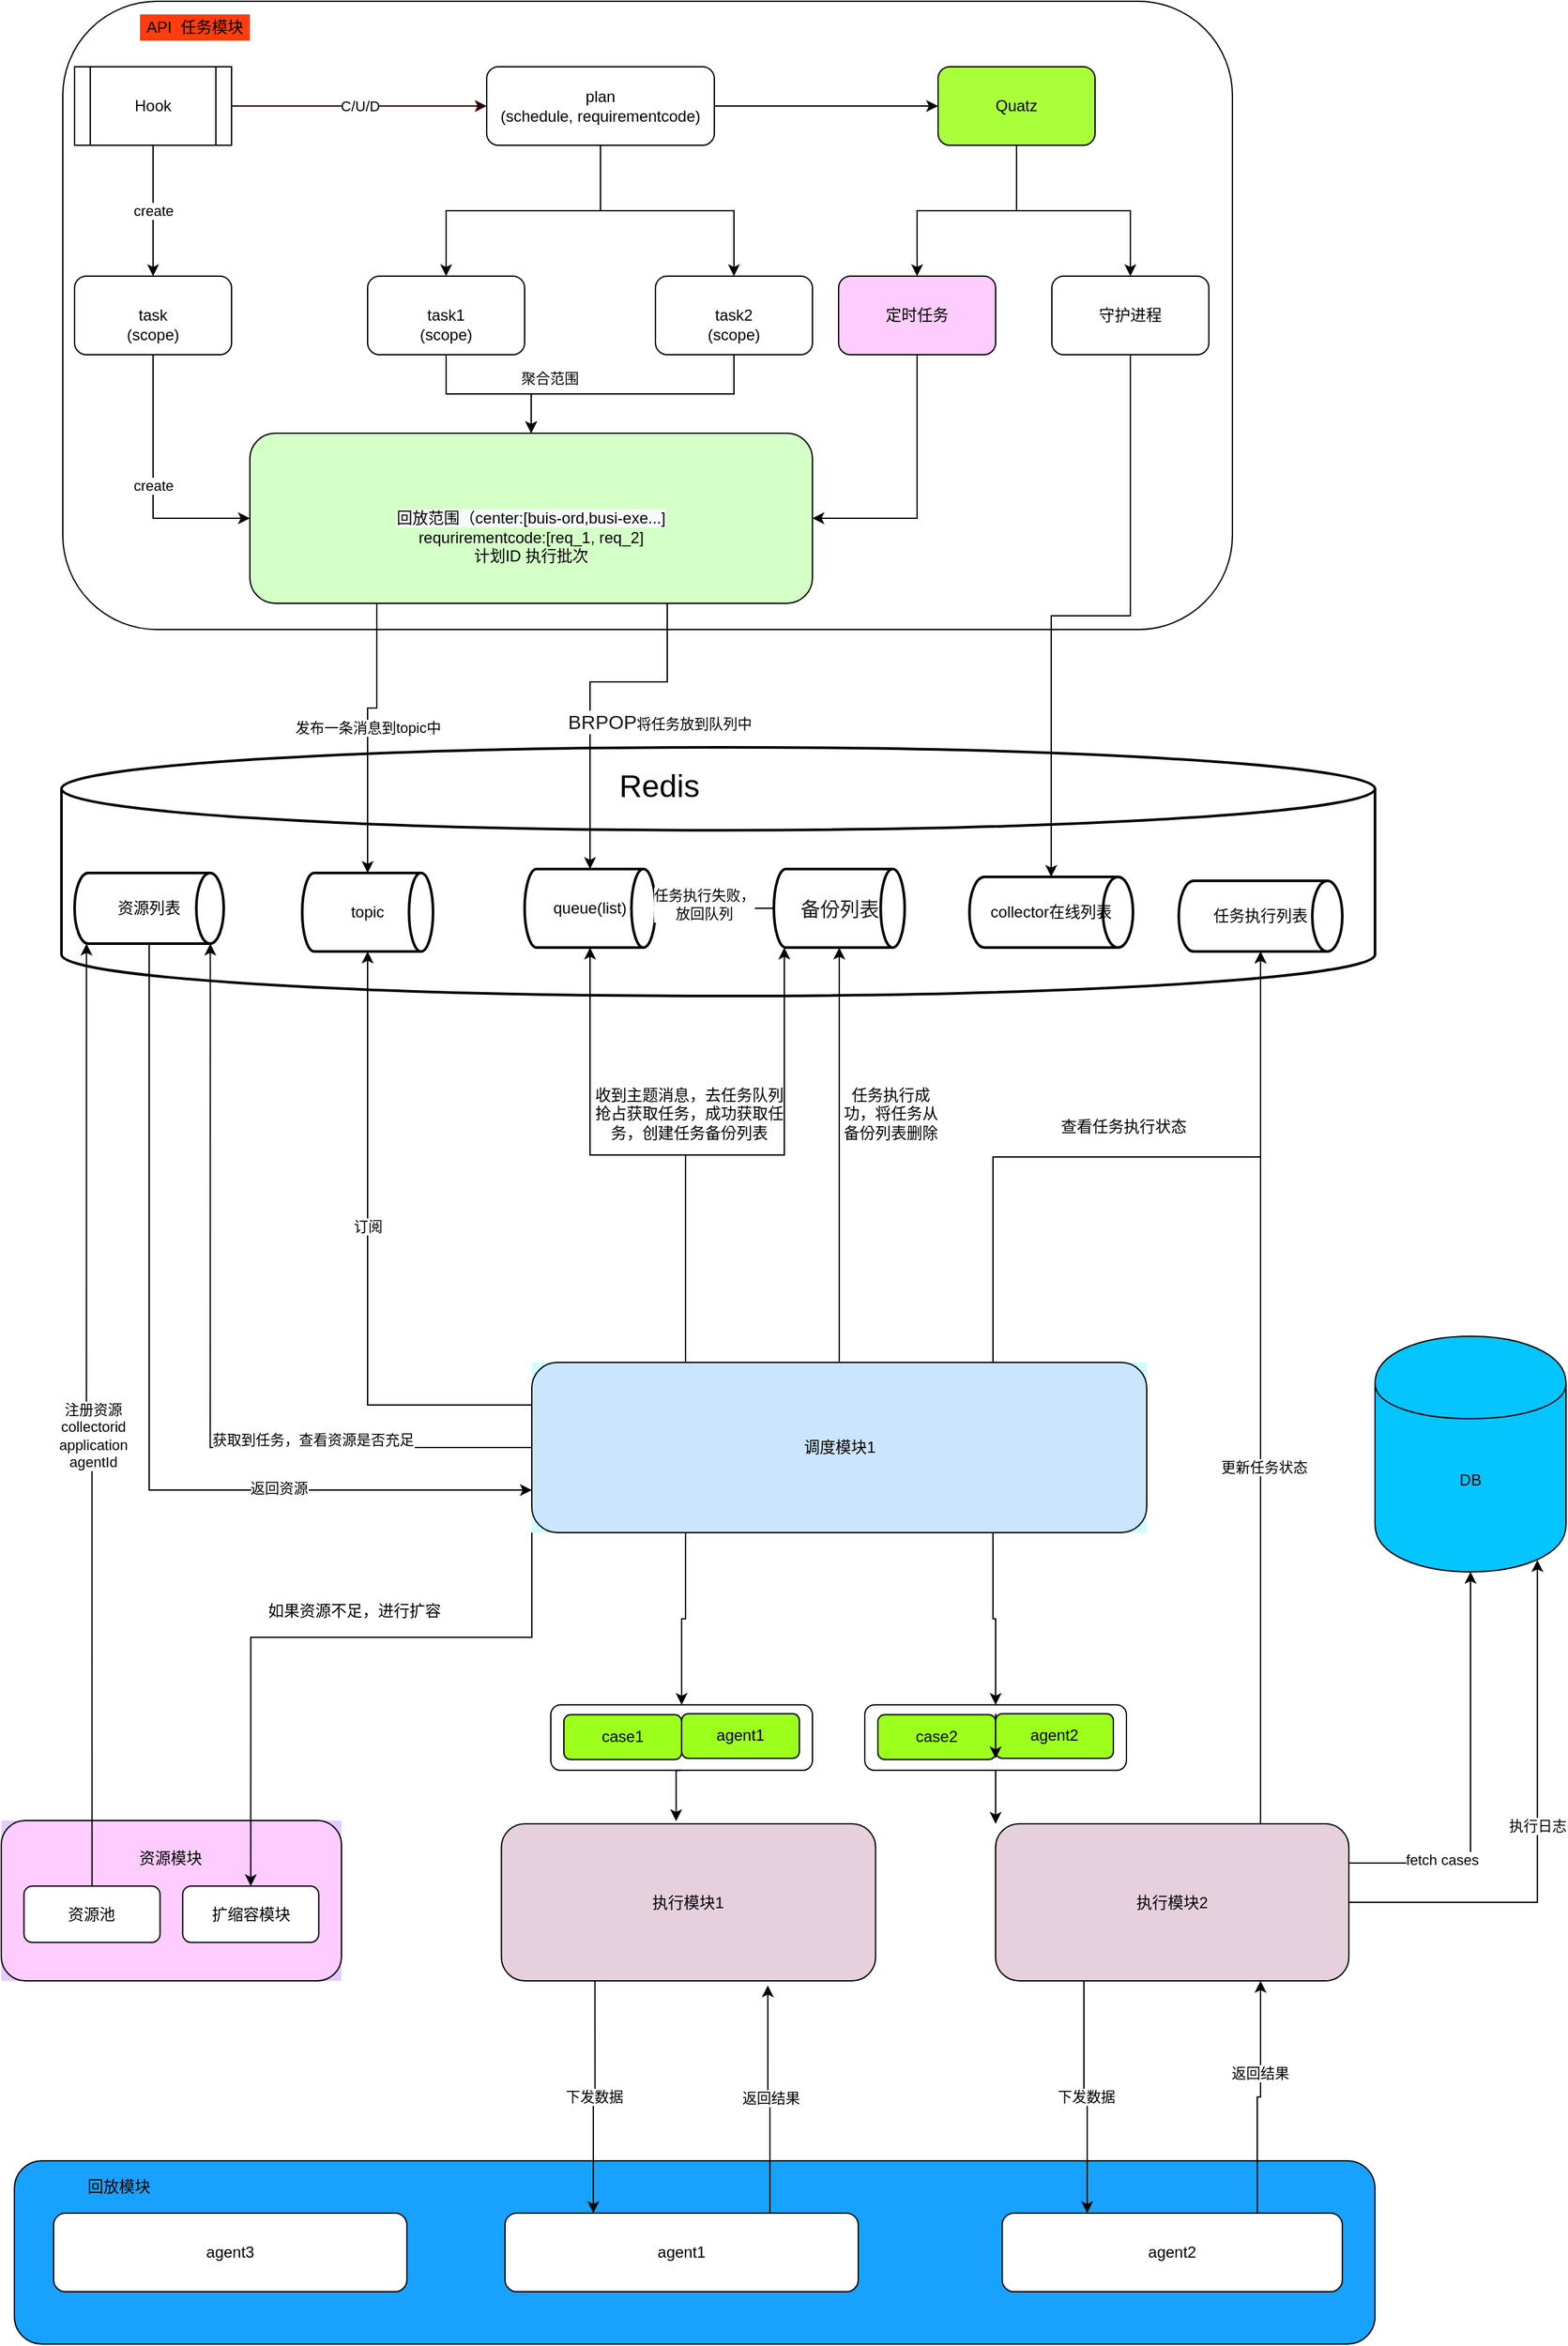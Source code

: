 <mxfile version="13.0.9" type="github">
  <diagram id="a6d8qoQg7wmettdPWS81" name="第 1 页">
    <mxGraphModel dx="1261" dy="683" grid="1" gridSize="10" guides="1" tooltips="1" connect="1" arrows="1" fold="1" page="1" pageScale="1" pageWidth="827" pageHeight="1169" math="0" shadow="0">
      <root>
        <mxCell id="0" />
        <mxCell id="1" parent="0" />
        <mxCell id="qAdTjsP8O6FM5Z1obVZ--37" value="" style="rounded=1;whiteSpace=wrap;html=1;fillColor=#17A2FF;" parent="1" vertex="1">
          <mxGeometry x="40" y="1750" width="1040" height="140" as="geometry" />
        </mxCell>
        <mxCell id="yvgwfU8hFtTpQq32b1yH-145" value="" style="strokeWidth=2;html=1;shape=mxgraph.flowchart.database;whiteSpace=wrap;fillColor=#FFFFFF;" vertex="1" parent="1">
          <mxGeometry x="76" y="670" width="1004" height="190" as="geometry" />
        </mxCell>
        <mxCell id="yvgwfU8hFtTpQq32b1yH-130" value="" style="rounded=1;whiteSpace=wrap;html=1;fillColor=#FFFFFF;" vertex="1" parent="1">
          <mxGeometry x="77" y="100" width="894" height="480" as="geometry" />
        </mxCell>
        <mxCell id="FVSSslxMcm7K-c5CqzQ3-8" style="edgeStyle=orthogonalEdgeStyle;rounded=0;orthogonalLoop=1;jettySize=auto;html=1;exitX=0.5;exitY=1;exitDx=0;exitDy=0;entryX=0.5;entryY=0;entryDx=0;entryDy=0;" parent="1" source="FVSSslxMcm7K-c5CqzQ3-2" target="FVSSslxMcm7K-c5CqzQ3-3" edge="1">
          <mxGeometry relative="1" as="geometry" />
        </mxCell>
        <mxCell id="jSEHMp3xiI0pvjKX2GBw-10" style="edgeStyle=orthogonalEdgeStyle;rounded=0;orthogonalLoop=1;jettySize=auto;html=1;exitX=1;exitY=0.5;exitDx=0;exitDy=0;entryX=0;entryY=0.5;entryDx=0;entryDy=0;" parent="1" source="FVSSslxMcm7K-c5CqzQ3-2" target="qAdTjsP8O6FM5Z1obVZ--5" edge="1">
          <mxGeometry relative="1" as="geometry" />
        </mxCell>
        <mxCell id="yvgwfU8hFtTpQq32b1yH-206" style="edgeStyle=orthogonalEdgeStyle;rounded=0;orthogonalLoop=1;jettySize=auto;html=1;exitX=0.5;exitY=1;exitDx=0;exitDy=0;entryX=0.5;entryY=0;entryDx=0;entryDy=0;" edge="1" parent="1" source="FVSSslxMcm7K-c5CqzQ3-2" target="FVSSslxMcm7K-c5CqzQ3-5">
          <mxGeometry relative="1" as="geometry" />
        </mxCell>
        <mxCell id="FVSSslxMcm7K-c5CqzQ3-2" value="plan&lt;br&gt;(schedule, requirementcode)" style="rounded=1;whiteSpace=wrap;html=1;" parent="1" vertex="1">
          <mxGeometry x="401" y="150" width="174" height="60" as="geometry" />
        </mxCell>
        <mxCell id="yvgwfU8hFtTpQq32b1yH-204" style="edgeStyle=orthogonalEdgeStyle;rounded=0;orthogonalLoop=1;jettySize=auto;html=1;exitX=0.5;exitY=1;exitDx=0;exitDy=0;entryX=0.5;entryY=0;entryDx=0;entryDy=0;" edge="1" parent="1" source="FVSSslxMcm7K-c5CqzQ3-3" target="FVSSslxMcm7K-c5CqzQ3-16">
          <mxGeometry relative="1" as="geometry" />
        </mxCell>
        <mxCell id="FVSSslxMcm7K-c5CqzQ3-3" value="&lt;br&gt;task1&lt;br&gt;(scope)" style="rounded=1;whiteSpace=wrap;html=1;" parent="1" vertex="1">
          <mxGeometry x="310" y="310" width="120" height="60" as="geometry" />
        </mxCell>
        <mxCell id="yvgwfU8hFtTpQq32b1yH-207" style="edgeStyle=orthogonalEdgeStyle;rounded=0;orthogonalLoop=1;jettySize=auto;html=1;exitX=0.5;exitY=1;exitDx=0;exitDy=0;entryX=0.5;entryY=0;entryDx=0;entryDy=0;" edge="1" parent="1" source="FVSSslxMcm7K-c5CqzQ3-5" target="FVSSslxMcm7K-c5CqzQ3-16">
          <mxGeometry relative="1" as="geometry" />
        </mxCell>
        <mxCell id="yvgwfU8hFtTpQq32b1yH-208" value="聚合范围" style="edgeLabel;html=1;align=center;verticalAlign=middle;resizable=0;points=[];" vertex="1" connectable="0" parent="yvgwfU8hFtTpQq32b1yH-207">
          <mxGeometry x="0.63" y="-6" relative="1" as="geometry">
            <mxPoint x="4" y="-6" as="offset" />
          </mxGeometry>
        </mxCell>
        <mxCell id="FVSSslxMcm7K-c5CqzQ3-5" value="&lt;br&gt;task2&lt;br&gt;(scope)" style="rounded=1;whiteSpace=wrap;html=1;" parent="1" vertex="1">
          <mxGeometry x="530" y="310" width="120" height="60" as="geometry" />
        </mxCell>
        <mxCell id="yvgwfU8hFtTpQq32b1yH-150" value="发布一条消息到topic中" style="edgeStyle=orthogonalEdgeStyle;rounded=0;orthogonalLoop=1;jettySize=auto;html=1;exitX=0.25;exitY=1;exitDx=0;exitDy=0;entryX=0.5;entryY=0;entryDx=0;entryDy=0;entryPerimeter=0;" edge="1" parent="1" source="FVSSslxMcm7K-c5CqzQ3-16" target="yvgwfU8hFtTpQq32b1yH-152">
          <mxGeometry relative="1" as="geometry">
            <Array as="points">
              <mxPoint x="317" y="640" />
              <mxPoint x="310" y="640" />
            </Array>
          </mxGeometry>
        </mxCell>
        <mxCell id="yvgwfU8hFtTpQq32b1yH-155" value="&lt;span style=&quot;color: rgb(26 , 26 , 26) ; font-family: , &amp;#34;blinkmacsystemfont&amp;#34; , &amp;#34;helvetica neue&amp;#34; , &amp;#34;pingfang sc&amp;#34; , &amp;#34;microsoft yahei&amp;#34; , &amp;#34;source han sans sc&amp;#34; , &amp;#34;noto sans cjk sc&amp;#34; , &amp;#34;wenquanyi micro hei&amp;#34; , sans-serif ; font-size: 15px&quot;&gt;BRPOP&lt;/span&gt;将任务放到队列中" style="edgeStyle=orthogonalEdgeStyle;rounded=0;orthogonalLoop=1;jettySize=auto;html=1;exitX=0.75;exitY=1;exitDx=0;exitDy=0;entryX=0.5;entryY=0;entryDx=0;entryDy=0;entryPerimeter=0;" edge="1" parent="1" source="FVSSslxMcm7K-c5CqzQ3-16" target="yvgwfU8hFtTpQq32b1yH-153">
          <mxGeometry x="-0.473" y="30" relative="1" as="geometry">
            <Array as="points">
              <mxPoint x="539" y="620" />
              <mxPoint x="480" y="620" />
            </Array>
            <mxPoint as="offset" />
          </mxGeometry>
        </mxCell>
        <mxCell id="FVSSslxMcm7K-c5CqzQ3-16" value="&lt;br&gt;&lt;br&gt;&lt;span style=&quot;color: rgb(0 , 0 , 0) ; font-family: &amp;#34;helvetica&amp;#34; ; font-size: 12px ; font-style: normal ; font-weight: 400 ; letter-spacing: normal ; text-align: center ; text-indent: 0px ; text-transform: none ; word-spacing: 0px ; background-color: rgb(248 , 249 , 250) ; float: none ; display: inline&quot;&gt;回放范围（center:[buis-ord,busi-exe...]&lt;/span&gt;&lt;br&gt;requrirementcode:[req_1, req_2]&lt;br&gt;计划ID 执行批次" style="rounded=1;whiteSpace=wrap;html=1;fillColor=#D4FFC7;" parent="1" vertex="1">
          <mxGeometry x="220" y="430" width="430" height="130" as="geometry" />
        </mxCell>
        <mxCell id="qAdTjsP8O6FM5Z1obVZ--29" value="C/U/D" style="edgeStyle=orthogonalEdgeStyle;rounded=0;orthogonalLoop=1;jettySize=auto;html=1;exitX=1;exitY=0.5;exitDx=0;exitDy=0;strokeColor=#330000;" parent="1" source="qAdTjsP8O6FM5Z1obVZ--1" target="FVSSslxMcm7K-c5CqzQ3-2" edge="1">
          <mxGeometry relative="1" as="geometry" />
        </mxCell>
        <mxCell id="yvgwfU8hFtTpQq32b1yH-189" value="create" style="edgeStyle=orthogonalEdgeStyle;rounded=0;orthogonalLoop=1;jettySize=auto;html=1;exitX=0.5;exitY=1;exitDx=0;exitDy=0;entryX=0.5;entryY=0;entryDx=0;entryDy=0;" edge="1" parent="1" source="qAdTjsP8O6FM5Z1obVZ--1" target="yvgwfU8hFtTpQq32b1yH-188">
          <mxGeometry relative="1" as="geometry" />
        </mxCell>
        <mxCell id="qAdTjsP8O6FM5Z1obVZ--1" value="Hook" style="shape=process;whiteSpace=wrap;html=1;backgroundOutline=1;" parent="1" vertex="1">
          <mxGeometry x="86" y="150" width="120" height="60" as="geometry" />
        </mxCell>
        <mxCell id="yvgwfU8hFtTpQq32b1yH-195" style="edgeStyle=orthogonalEdgeStyle;rounded=0;orthogonalLoop=1;jettySize=auto;html=1;exitX=0.5;exitY=1;exitDx=0;exitDy=0;entryX=0.5;entryY=0;entryDx=0;entryDy=0;" edge="1" parent="1" source="qAdTjsP8O6FM5Z1obVZ--5" target="qAdTjsP8O6FM5Z1obVZ--7">
          <mxGeometry relative="1" as="geometry" />
        </mxCell>
        <mxCell id="yvgwfU8hFtTpQq32b1yH-196" style="edgeStyle=orthogonalEdgeStyle;rounded=0;orthogonalLoop=1;jettySize=auto;html=1;exitX=0.5;exitY=1;exitDx=0;exitDy=0;entryX=0.5;entryY=0;entryDx=0;entryDy=0;" edge="1" parent="1" source="qAdTjsP8O6FM5Z1obVZ--5" target="yvgwfU8hFtTpQq32b1yH-132">
          <mxGeometry relative="1" as="geometry" />
        </mxCell>
        <mxCell id="qAdTjsP8O6FM5Z1obVZ--5" value="Quatz" style="rounded=1;whiteSpace=wrap;html=1;fillColor=#AAFF3B;" parent="1" vertex="1">
          <mxGeometry x="746" y="150" width="120" height="60" as="geometry" />
        </mxCell>
        <mxCell id="yvgwfU8hFtTpQq32b1yH-255" style="edgeStyle=orthogonalEdgeStyle;rounded=0;orthogonalLoop=1;jettySize=auto;html=1;exitX=0.5;exitY=1;exitDx=0;exitDy=0;" edge="1" parent="1" source="qAdTjsP8O6FM5Z1obVZ--7" target="yvgwfU8hFtTpQq32b1yH-251">
          <mxGeometry relative="1" as="geometry" />
        </mxCell>
        <mxCell id="qAdTjsP8O6FM5Z1obVZ--7" value="守护进程" style="rounded=1;whiteSpace=wrap;html=1;" parent="1" vertex="1">
          <mxGeometry x="833" y="310" width="120" height="60" as="geometry" />
        </mxCell>
        <mxCell id="qAdTjsP8O6FM5Z1obVZ--9" value="DB" style="shape=cylinder;whiteSpace=wrap;html=1;boundedLbl=1;backgroundOutline=1;fillColor=#05C5FF;" parent="1" vertex="1">
          <mxGeometry x="1080" y="1120" width="146" height="180" as="geometry" />
        </mxCell>
        <mxCell id="yvgwfU8hFtTpQq32b1yH-243" value="执行日志" style="edgeStyle=orthogonalEdgeStyle;rounded=0;orthogonalLoop=1;jettySize=auto;html=1;exitX=1;exitY=0.5;exitDx=0;exitDy=0;entryX=0.85;entryY=0.95;entryDx=0;entryDy=0;entryPerimeter=0;" edge="1" parent="1" source="qAdTjsP8O6FM5Z1obVZ--21" target="qAdTjsP8O6FM5Z1obVZ--9">
          <mxGeometry relative="1" as="geometry" />
        </mxCell>
        <mxCell id="yvgwfU8hFtTpQq32b1yH-307" style="edgeStyle=orthogonalEdgeStyle;rounded=0;orthogonalLoop=1;jettySize=auto;html=1;exitX=1;exitY=0.25;exitDx=0;exitDy=0;entryX=0.5;entryY=1;entryDx=0;entryDy=0;" edge="1" parent="1" source="qAdTjsP8O6FM5Z1obVZ--21" target="qAdTjsP8O6FM5Z1obVZ--9">
          <mxGeometry relative="1" as="geometry" />
        </mxCell>
        <mxCell id="yvgwfU8hFtTpQq32b1yH-308" value="fetch cases" style="edgeLabel;html=1;align=center;verticalAlign=middle;resizable=0;points=[];" vertex="1" connectable="0" parent="yvgwfU8hFtTpQq32b1yH-307">
          <mxGeometry x="-0.552" y="3" relative="1" as="geometry">
            <mxPoint as="offset" />
          </mxGeometry>
        </mxCell>
        <mxCell id="yvgwfU8hFtTpQq32b1yH-319" value="下发数据" style="edgeStyle=orthogonalEdgeStyle;rounded=0;orthogonalLoop=1;jettySize=auto;html=1;exitX=0.25;exitY=1;exitDx=0;exitDy=0;entryX=0.25;entryY=0;entryDx=0;entryDy=0;" edge="1" parent="1" source="qAdTjsP8O6FM5Z1obVZ--21" target="yvgwfU8hFtTpQq32b1yH-310">
          <mxGeometry relative="1" as="geometry" />
        </mxCell>
        <mxCell id="yvgwfU8hFtTpQq32b1yH-334" style="edgeStyle=orthogonalEdgeStyle;rounded=0;orthogonalLoop=1;jettySize=auto;html=1;exitX=0.75;exitY=0;exitDx=0;exitDy=0;entryX=0.5;entryY=1;entryDx=0;entryDy=0;entryPerimeter=0;" edge="1" parent="1" source="qAdTjsP8O6FM5Z1obVZ--21" target="yvgwfU8hFtTpQq32b1yH-167">
          <mxGeometry relative="1" as="geometry" />
        </mxCell>
        <mxCell id="yvgwfU8hFtTpQq32b1yH-335" value="更新任务状态" style="edgeLabel;html=1;align=center;verticalAlign=middle;resizable=0;points=[];" vertex="1" connectable="0" parent="yvgwfU8hFtTpQq32b1yH-334">
          <mxGeometry x="-0.182" y="-2" relative="1" as="geometry">
            <mxPoint as="offset" />
          </mxGeometry>
        </mxCell>
        <mxCell id="qAdTjsP8O6FM5Z1obVZ--21" value="执行模块2" style="rounded=1;whiteSpace=wrap;html=1;fillColor=#E6D0DE;" parent="1" vertex="1">
          <mxGeometry x="790" y="1492.5" width="270" height="120" as="geometry" />
        </mxCell>
        <mxCell id="yvgwfU8hFtTpQq32b1yH-103" value="" style="group;fillColor=#E5CCFF;" vertex="1" connectable="0" parent="1">
          <mxGeometry x="30" y="1490" width="260" height="122.5" as="geometry" />
        </mxCell>
        <mxCell id="qAdTjsP8O6FM5Z1obVZ--30" value="" style="rounded=1;whiteSpace=wrap;html=1;fillColor=#FFCCFF;" parent="yvgwfU8hFtTpQq32b1yH-103" vertex="1">
          <mxGeometry width="260" height="122.5" as="geometry" />
        </mxCell>
        <mxCell id="yvgwfU8hFtTpQq32b1yH-29" value="资源模块" style="text;html=1;strokeColor=none;fillColor=none;align=center;verticalAlign=middle;whiteSpace=wrap;rounded=0;" vertex="1" parent="yvgwfU8hFtTpQq32b1yH-103">
          <mxGeometry x="69.333" y="21.491" width="121.333" height="14.327" as="geometry" />
        </mxCell>
        <mxCell id="yvgwfU8hFtTpQq32b1yH-30" value="资源池" style="rounded=1;whiteSpace=wrap;html=1;fillColor=#FFFFFF;" vertex="1" parent="yvgwfU8hFtTpQq32b1yH-103">
          <mxGeometry x="17.333" y="50.146" width="104" height="42.982" as="geometry" />
        </mxCell>
        <mxCell id="yvgwfU8hFtTpQq32b1yH-31" value="扩缩容模块" style="rounded=1;whiteSpace=wrap;html=1;fillColor=#FFFFFF;" vertex="1" parent="yvgwfU8hFtTpQq32b1yH-103">
          <mxGeometry x="138.667" y="50.146" width="104" height="42.982" as="geometry" />
        </mxCell>
        <mxCell id="yvgwfU8hFtTpQq32b1yH-131" value="API&amp;nbsp; 任务模块" style="text;html=1;strokeColor=none;fillColor=#FF3D0D;align=center;verticalAlign=middle;whiteSpace=wrap;rounded=0;" vertex="1" parent="1">
          <mxGeometry x="136" y="110" width="84" height="20" as="geometry" />
        </mxCell>
        <mxCell id="yvgwfU8hFtTpQq32b1yH-254" style="edgeStyle=orthogonalEdgeStyle;rounded=0;orthogonalLoop=1;jettySize=auto;html=1;exitX=0.5;exitY=1;exitDx=0;exitDy=0;entryX=1;entryY=0.5;entryDx=0;entryDy=0;" edge="1" parent="1" source="yvgwfU8hFtTpQq32b1yH-132" target="FVSSslxMcm7K-c5CqzQ3-16">
          <mxGeometry relative="1" as="geometry" />
        </mxCell>
        <mxCell id="yvgwfU8hFtTpQq32b1yH-132" value="定时任务" style="rounded=1;whiteSpace=wrap;html=1;fillColor=#FFCCFF;" vertex="1" parent="1">
          <mxGeometry x="670" y="310" width="120" height="60" as="geometry" />
        </mxCell>
        <mxCell id="yvgwfU8hFtTpQq32b1yH-152" value="topic" style="strokeWidth=2;html=1;shape=mxgraph.flowchart.direct_data;whiteSpace=wrap;fillColor=#FFFFFF;" vertex="1" parent="1">
          <mxGeometry x="260" y="766" width="100" height="60" as="geometry" />
        </mxCell>
        <mxCell id="yvgwfU8hFtTpQq32b1yH-153" value="queue(list)" style="strokeWidth=2;html=1;shape=mxgraph.flowchart.direct_data;whiteSpace=wrap;fillColor=#FFFFFF;" vertex="1" parent="1">
          <mxGeometry x="430" y="763" width="100" height="60" as="geometry" />
        </mxCell>
        <mxCell id="yvgwfU8hFtTpQq32b1yH-158" value="" style="group;fillColor=#CCFFFF;" vertex="1" connectable="0" parent="1">
          <mxGeometry x="435.5" y="1140" width="470" height="130" as="geometry" />
        </mxCell>
        <mxCell id="yvgwfU8hFtTpQq32b1yH-159" value="调度模块1" style="rounded=1;whiteSpace=wrap;html=1;fillColor=#CCE5FF;" vertex="1" parent="yvgwfU8hFtTpQq32b1yH-158">
          <mxGeometry width="470" height="130" as="geometry" />
        </mxCell>
        <mxCell id="yvgwfU8hFtTpQq32b1yH-233" style="edgeStyle=orthogonalEdgeStyle;rounded=0;orthogonalLoop=1;jettySize=auto;html=1;exitX=0;exitY=0.5;exitDx=0;exitDy=0;exitPerimeter=0;entryX=1;entryY=0.5;entryDx=0;entryDy=0;entryPerimeter=0;" edge="1" parent="1" source="yvgwfU8hFtTpQq32b1yH-164" target="yvgwfU8hFtTpQq32b1yH-153">
          <mxGeometry relative="1" as="geometry" />
        </mxCell>
        <mxCell id="yvgwfU8hFtTpQq32b1yH-234" value="任务执行失败，&lt;br&gt;放回队列" style="edgeLabel;html=1;align=center;verticalAlign=middle;resizable=0;points=[];" vertex="1" connectable="0" parent="yvgwfU8hFtTpQq32b1yH-233">
          <mxGeometry x="0.19" y="-3" relative="1" as="geometry">
            <mxPoint as="offset" />
          </mxGeometry>
        </mxCell>
        <mxCell id="yvgwfU8hFtTpQq32b1yH-164" value="&lt;span style=&quot;color: rgb(26 , 26 , 26) ; font-family: , &amp;#34;blinkmacsystemfont&amp;#34; , &amp;#34;helvetica neue&amp;#34; , &amp;#34;pingfang sc&amp;#34; , &amp;#34;microsoft yahei&amp;#34; , &amp;#34;source han sans sc&amp;#34; , &amp;#34;noto sans cjk sc&amp;#34; , &amp;#34;wenquanyi micro hei&amp;#34; , sans-serif ; font-size: 15px ; background-color: rgb(255 , 255 , 255)&quot;&gt;备份列表&lt;/span&gt;" style="strokeWidth=2;html=1;shape=mxgraph.flowchart.direct_data;whiteSpace=wrap;fillColor=#FFFFFF;" vertex="1" parent="1">
          <mxGeometry x="620.5" y="763" width="100" height="60" as="geometry" />
        </mxCell>
        <mxCell id="yvgwfU8hFtTpQq32b1yH-167" value="任务执行列表" style="strokeWidth=2;html=1;shape=mxgraph.flowchart.direct_data;whiteSpace=wrap;fillColor=#FFFFFF;" vertex="1" parent="1">
          <mxGeometry x="930" y="772" width="125" height="54" as="geometry" />
        </mxCell>
        <mxCell id="yvgwfU8hFtTpQq32b1yH-178" value="&lt;font style=&quot;font-size: 24px&quot;&gt;Redis&lt;/font&gt;" style="text;html=1;strokeColor=none;fillColor=none;align=center;verticalAlign=middle;whiteSpace=wrap;rounded=0;" vertex="1" parent="1">
          <mxGeometry x="513" y="690" width="40" height="20" as="geometry" />
        </mxCell>
        <mxCell id="yvgwfU8hFtTpQq32b1yH-209" value="create" style="edgeStyle=orthogonalEdgeStyle;rounded=0;orthogonalLoop=1;jettySize=auto;html=1;exitX=0.5;exitY=1;exitDx=0;exitDy=0;entryX=0;entryY=0.5;entryDx=0;entryDy=0;" edge="1" parent="1" source="yvgwfU8hFtTpQq32b1yH-188" target="FVSSslxMcm7K-c5CqzQ3-16">
          <mxGeometry relative="1" as="geometry" />
        </mxCell>
        <mxCell id="yvgwfU8hFtTpQq32b1yH-188" value="&lt;br&gt;task&lt;br&gt;(scope)" style="rounded=1;whiteSpace=wrap;html=1;" vertex="1" parent="1">
          <mxGeometry x="86" y="310" width="120" height="60" as="geometry" />
        </mxCell>
        <mxCell id="yvgwfU8hFtTpQq32b1yH-214" value="" style="group" vertex="1" connectable="0" parent="1">
          <mxGeometry x="450" y="1401.67" width="200" height="50" as="geometry" />
        </mxCell>
        <mxCell id="yvgwfU8hFtTpQq32b1yH-215" value="" style="rounded=1;whiteSpace=wrap;html=1;fillColor=#FFFFFF;" vertex="1" parent="yvgwfU8hFtTpQq32b1yH-214">
          <mxGeometry width="200" height="50" as="geometry" />
        </mxCell>
        <mxCell id="yvgwfU8hFtTpQq32b1yH-216" value="case1" style="rounded=1;whiteSpace=wrap;html=1;fillColor=#9DFF1C;" vertex="1" parent="yvgwfU8hFtTpQq32b1yH-214">
          <mxGeometry x="10" y="7.5" width="90" height="34.167" as="geometry" />
        </mxCell>
        <mxCell id="yvgwfU8hFtTpQq32b1yH-217" value="agent1" style="rounded=1;whiteSpace=wrap;html=1;fillColor=#9DFF1C;" vertex="1" parent="yvgwfU8hFtTpQq32b1yH-214">
          <mxGeometry x="100" y="6.667" width="90" height="34.167" as="geometry" />
        </mxCell>
        <mxCell id="yvgwfU8hFtTpQq32b1yH-230" value="收到主题消息，去任务队列抢占获取任务，成功获取任务，创建任务备份列表" style="text;html=1;strokeColor=none;fillColor=none;align=center;verticalAlign=middle;whiteSpace=wrap;rounded=0;" vertex="1" parent="1">
          <mxGeometry x="480.5" y="940" width="149.5" height="20" as="geometry" />
        </mxCell>
        <mxCell id="yvgwfU8hFtTpQq32b1yH-247" style="edgeStyle=orthogonalEdgeStyle;rounded=0;orthogonalLoop=1;jettySize=auto;html=1;exitX=0;exitY=0.25;exitDx=0;exitDy=0;entryX=0.5;entryY=1;entryDx=0;entryDy=0;entryPerimeter=0;" edge="1" parent="1" source="yvgwfU8hFtTpQq32b1yH-159" target="yvgwfU8hFtTpQq32b1yH-152">
          <mxGeometry relative="1" as="geometry" />
        </mxCell>
        <mxCell id="yvgwfU8hFtTpQq32b1yH-248" value="订阅" style="edgeLabel;html=1;align=center;verticalAlign=middle;resizable=0;points=[];" vertex="1" connectable="0" parent="yvgwfU8hFtTpQq32b1yH-247">
          <mxGeometry x="0.114" relative="1" as="geometry">
            <mxPoint y="1" as="offset" />
          </mxGeometry>
        </mxCell>
        <mxCell id="yvgwfU8hFtTpQq32b1yH-287" style="edgeStyle=orthogonalEdgeStyle;rounded=0;orthogonalLoop=1;jettySize=auto;html=1;exitX=0.5;exitY=1;exitDx=0;exitDy=0;exitPerimeter=0;entryX=0;entryY=0.75;entryDx=0;entryDy=0;" edge="1" parent="1" source="yvgwfU8hFtTpQq32b1yH-249" target="yvgwfU8hFtTpQq32b1yH-159">
          <mxGeometry relative="1" as="geometry" />
        </mxCell>
        <mxCell id="yvgwfU8hFtTpQq32b1yH-326" value="返回资源" style="edgeLabel;html=1;align=center;verticalAlign=middle;resizable=0;points=[];" vertex="1" connectable="0" parent="yvgwfU8hFtTpQq32b1yH-287">
          <mxGeometry x="0.172" y="99" relative="1" as="geometry">
            <mxPoint as="offset" />
          </mxGeometry>
        </mxCell>
        <mxCell id="yvgwfU8hFtTpQq32b1yH-249" value="资源列表" style="strokeWidth=2;html=1;shape=mxgraph.flowchart.direct_data;whiteSpace=wrap;fillColor=#FFFFFF;" vertex="1" parent="1">
          <mxGeometry x="86" y="766" width="114" height="54" as="geometry" />
        </mxCell>
        <mxCell id="yvgwfU8hFtTpQq32b1yH-251" value="collector在线列表" style="strokeWidth=2;html=1;shape=mxgraph.flowchart.direct_data;whiteSpace=wrap;fillColor=#FFFFFF;" vertex="1" parent="1">
          <mxGeometry x="770" y="769" width="125" height="54" as="geometry" />
        </mxCell>
        <mxCell id="yvgwfU8hFtTpQq32b1yH-260" value="任务执行成功，将任务从备份列表删除" style="text;html=1;strokeColor=none;fillColor=none;align=center;verticalAlign=middle;whiteSpace=wrap;rounded=0;" vertex="1" parent="1">
          <mxGeometry x="670" y="940" width="80" height="20" as="geometry" />
        </mxCell>
        <mxCell id="yvgwfU8hFtTpQq32b1yH-314" value="下发数据" style="edgeStyle=orthogonalEdgeStyle;rounded=0;orthogonalLoop=1;jettySize=auto;html=1;exitX=0.25;exitY=1;exitDx=0;exitDy=0;entryX=0.25;entryY=0;entryDx=0;entryDy=0;" edge="1" parent="1" source="yvgwfU8hFtTpQq32b1yH-263" target="yvgwfU8hFtTpQq32b1yH-309">
          <mxGeometry relative="1" as="geometry" />
        </mxCell>
        <mxCell id="yvgwfU8hFtTpQq32b1yH-263" value="执行模块1" style="rounded=1;whiteSpace=wrap;html=1;fillColor=#E6D0DE;" vertex="1" parent="1">
          <mxGeometry x="412.25" y="1492.5" width="286" height="120" as="geometry" />
        </mxCell>
        <mxCell id="yvgwfU8hFtTpQq32b1yH-267" style="edgeStyle=orthogonalEdgeStyle;rounded=0;orthogonalLoop=1;jettySize=auto;html=1;exitX=0.25;exitY=0;exitDx=0;exitDy=0;entryX=0.08;entryY=1;entryDx=0;entryDy=0;entryPerimeter=0;" edge="1" parent="1" source="yvgwfU8hFtTpQq32b1yH-159" target="yvgwfU8hFtTpQq32b1yH-164">
          <mxGeometry relative="1" as="geometry" />
        </mxCell>
        <mxCell id="yvgwfU8hFtTpQq32b1yH-269" value="查看任务执行状态" style="text;html=1;strokeColor=none;fillColor=none;align=center;verticalAlign=middle;whiteSpace=wrap;rounded=0;" vertex="1" parent="1">
          <mxGeometry x="833" y="950" width="110" height="20" as="geometry" />
        </mxCell>
        <mxCell id="yvgwfU8hFtTpQq32b1yH-270" style="edgeStyle=orthogonalEdgeStyle;rounded=0;orthogonalLoop=1;jettySize=auto;html=1;exitX=0.25;exitY=0;exitDx=0;exitDy=0;entryX=0.5;entryY=1;entryDx=0;entryDy=0;entryPerimeter=0;" edge="1" parent="1" source="yvgwfU8hFtTpQq32b1yH-159" target="yvgwfU8hFtTpQq32b1yH-153">
          <mxGeometry relative="1" as="geometry" />
        </mxCell>
        <mxCell id="yvgwfU8hFtTpQq32b1yH-286" value="如果资源不足，进行扩容" style="text;html=1;strokeColor=none;fillColor=none;align=center;verticalAlign=middle;whiteSpace=wrap;rounded=0;" vertex="1" parent="1">
          <mxGeometry x="230" y="1320" width="140" height="20" as="geometry" />
        </mxCell>
        <mxCell id="yvgwfU8hFtTpQq32b1yH-289" style="edgeStyle=orthogonalEdgeStyle;rounded=0;orthogonalLoop=1;jettySize=auto;html=1;exitX=0;exitY=0.5;exitDx=0;exitDy=0;entryX=0.91;entryY=1;entryDx=0;entryDy=0;entryPerimeter=0;" edge="1" parent="1" source="yvgwfU8hFtTpQq32b1yH-159" target="yvgwfU8hFtTpQq32b1yH-249">
          <mxGeometry relative="1" as="geometry" />
        </mxCell>
        <mxCell id="yvgwfU8hFtTpQq32b1yH-290" value="获取到任务，查看资源是否充足" style="edgeLabel;html=1;align=center;verticalAlign=middle;resizable=0;points=[];" vertex="1" connectable="0" parent="yvgwfU8hFtTpQq32b1yH-289">
          <mxGeometry x="-0.464" y="-6" relative="1" as="geometry">
            <mxPoint x="1" as="offset" />
          </mxGeometry>
        </mxCell>
        <mxCell id="yvgwfU8hFtTpQq32b1yH-291" style="edgeStyle=orthogonalEdgeStyle;rounded=0;orthogonalLoop=1;jettySize=auto;html=1;exitX=0;exitY=1;exitDx=0;exitDy=0;entryX=0.5;entryY=0;entryDx=0;entryDy=0;" edge="1" parent="1" source="yvgwfU8hFtTpQq32b1yH-159" target="yvgwfU8hFtTpQq32b1yH-31">
          <mxGeometry relative="1" as="geometry">
            <Array as="points">
              <mxPoint x="436" y="1350" />
              <mxPoint x="221" y="1350" />
            </Array>
          </mxGeometry>
        </mxCell>
        <mxCell id="yvgwfU8hFtTpQq32b1yH-296" style="edgeStyle=orthogonalEdgeStyle;rounded=0;orthogonalLoop=1;jettySize=auto;html=1;exitX=0.5;exitY=0;exitDx=0;exitDy=0;entryX=0.08;entryY=1;entryDx=0;entryDy=0;entryPerimeter=0;" edge="1" parent="1" source="yvgwfU8hFtTpQq32b1yH-30" target="yvgwfU8hFtTpQq32b1yH-249">
          <mxGeometry relative="1" as="geometry" />
        </mxCell>
        <mxCell id="yvgwfU8hFtTpQq32b1yH-297" value="注册资源&lt;br&gt;collectorid&lt;br&gt;application&lt;br&gt;agentId" style="edgeLabel;html=1;align=center;verticalAlign=middle;resizable=0;points=[];" vertex="1" connectable="0" parent="yvgwfU8hFtTpQq32b1yH-296">
          <mxGeometry x="-0.05" relative="1" as="geometry">
            <mxPoint as="offset" />
          </mxGeometry>
        </mxCell>
        <mxCell id="yvgwfU8hFtTpQq32b1yH-298" value="" style="group" vertex="1" connectable="0" parent="1">
          <mxGeometry x="690" y="1401.67" width="200" height="50" as="geometry" />
        </mxCell>
        <mxCell id="yvgwfU8hFtTpQq32b1yH-299" value="" style="rounded=1;whiteSpace=wrap;html=1;fillColor=#FFFFFF;" vertex="1" parent="yvgwfU8hFtTpQq32b1yH-298">
          <mxGeometry width="200" height="50" as="geometry" />
        </mxCell>
        <mxCell id="yvgwfU8hFtTpQq32b1yH-300" value="case2" style="rounded=1;whiteSpace=wrap;html=1;fillColor=#9DFF1C;" vertex="1" parent="yvgwfU8hFtTpQq32b1yH-298">
          <mxGeometry x="10" y="7.5" width="90" height="34.167" as="geometry" />
        </mxCell>
        <mxCell id="yvgwfU8hFtTpQq32b1yH-301" value="agent2" style="rounded=1;whiteSpace=wrap;html=1;fillColor=#9DFF1C;" vertex="1" parent="yvgwfU8hFtTpQq32b1yH-298">
          <mxGeometry x="100" y="6.667" width="90" height="34.167" as="geometry" />
        </mxCell>
        <mxCell id="yvgwfU8hFtTpQq32b1yH-302" style="edgeStyle=orthogonalEdgeStyle;rounded=0;orthogonalLoop=1;jettySize=auto;html=1;exitX=0;exitY=0;exitDx=0;exitDy=0;entryX=0;entryY=1;entryDx=0;entryDy=0;" edge="1" parent="yvgwfU8hFtTpQq32b1yH-298" source="yvgwfU8hFtTpQq32b1yH-301" target="yvgwfU8hFtTpQq32b1yH-301">
          <mxGeometry relative="1" as="geometry" />
        </mxCell>
        <mxCell id="yvgwfU8hFtTpQq32b1yH-304" style="edgeStyle=orthogonalEdgeStyle;rounded=0;orthogonalLoop=1;jettySize=auto;html=1;exitX=0.75;exitY=1;exitDx=0;exitDy=0;entryX=0.5;entryY=0;entryDx=0;entryDy=0;" edge="1" parent="1" source="yvgwfU8hFtTpQq32b1yH-159" target="yvgwfU8hFtTpQq32b1yH-299">
          <mxGeometry relative="1" as="geometry" />
        </mxCell>
        <mxCell id="yvgwfU8hFtTpQq32b1yH-305" style="edgeStyle=orthogonalEdgeStyle;rounded=0;orthogonalLoop=1;jettySize=auto;html=1;exitX=0.5;exitY=1;exitDx=0;exitDy=0;entryX=0.467;entryY=-0.017;entryDx=0;entryDy=0;entryPerimeter=0;" edge="1" parent="1" source="yvgwfU8hFtTpQq32b1yH-215" target="yvgwfU8hFtTpQq32b1yH-263">
          <mxGeometry relative="1" as="geometry" />
        </mxCell>
        <mxCell id="yvgwfU8hFtTpQq32b1yH-315" value="返回结果" style="edgeStyle=orthogonalEdgeStyle;rounded=0;orthogonalLoop=1;jettySize=auto;html=1;exitX=0.75;exitY=0;exitDx=0;exitDy=0;entryX=0.712;entryY=1.029;entryDx=0;entryDy=0;entryPerimeter=0;" edge="1" parent="1" source="yvgwfU8hFtTpQq32b1yH-309" target="yvgwfU8hFtTpQq32b1yH-263">
          <mxGeometry relative="1" as="geometry" />
        </mxCell>
        <mxCell id="yvgwfU8hFtTpQq32b1yH-309" value="agent1" style="rounded=1;whiteSpace=wrap;html=1;fillColor=#FFFFFF;" vertex="1" parent="1">
          <mxGeometry x="415" y="1790" width="270" height="60" as="geometry" />
        </mxCell>
        <mxCell id="yvgwfU8hFtTpQq32b1yH-317" style="edgeStyle=orthogonalEdgeStyle;rounded=0;orthogonalLoop=1;jettySize=auto;html=1;exitX=0.75;exitY=0;exitDx=0;exitDy=0;entryX=0.75;entryY=1;entryDx=0;entryDy=0;" edge="1" parent="1" source="yvgwfU8hFtTpQq32b1yH-310" target="qAdTjsP8O6FM5Z1obVZ--21">
          <mxGeometry relative="1" as="geometry" />
        </mxCell>
        <mxCell id="yvgwfU8hFtTpQq32b1yH-318" value="返回结果" style="edgeLabel;html=1;align=center;verticalAlign=middle;resizable=0;points=[];" vertex="1" connectable="0" parent="yvgwfU8hFtTpQq32b1yH-317">
          <mxGeometry x="0.23" y="1" relative="1" as="geometry">
            <mxPoint y="1" as="offset" />
          </mxGeometry>
        </mxCell>
        <mxCell id="yvgwfU8hFtTpQq32b1yH-310" value="agent2" style="rounded=1;whiteSpace=wrap;html=1;fillColor=#FFFFFF;" vertex="1" parent="1">
          <mxGeometry x="795" y="1790" width="260" height="60" as="geometry" />
        </mxCell>
        <mxCell id="yvgwfU8hFtTpQq32b1yH-322" style="edgeStyle=orthogonalEdgeStyle;rounded=0;orthogonalLoop=1;jettySize=auto;html=1;exitX=0.25;exitY=1;exitDx=0;exitDy=0;entryX=0.5;entryY=0;entryDx=0;entryDy=0;" edge="1" parent="1" source="yvgwfU8hFtTpQq32b1yH-159" target="yvgwfU8hFtTpQq32b1yH-215">
          <mxGeometry relative="1" as="geometry" />
        </mxCell>
        <mxCell id="yvgwfU8hFtTpQq32b1yH-327" value="agent3" style="rounded=1;whiteSpace=wrap;html=1;fillColor=#FFFFFF;" vertex="1" parent="1">
          <mxGeometry x="70" y="1790" width="270" height="60" as="geometry" />
        </mxCell>
        <mxCell id="yvgwfU8hFtTpQq32b1yH-328" value="回放模块" style="text;html=1;strokeColor=none;fillColor=none;align=center;verticalAlign=middle;whiteSpace=wrap;rounded=0;" vertex="1" parent="1">
          <mxGeometry x="70" y="1760" width="100" height="20" as="geometry" />
        </mxCell>
        <mxCell id="yvgwfU8hFtTpQq32b1yH-329" style="edgeStyle=orthogonalEdgeStyle;rounded=0;orthogonalLoop=1;jettySize=auto;html=1;exitX=0.5;exitY=0;exitDx=0;exitDy=0;entryX=0.5;entryY=1;entryDx=0;entryDy=0;entryPerimeter=0;" edge="1" parent="1" source="yvgwfU8hFtTpQq32b1yH-159" target="yvgwfU8hFtTpQq32b1yH-164">
          <mxGeometry relative="1" as="geometry" />
        </mxCell>
        <mxCell id="yvgwfU8hFtTpQq32b1yH-332" style="edgeStyle=orthogonalEdgeStyle;rounded=0;orthogonalLoop=1;jettySize=auto;html=1;exitX=0.75;exitY=0;exitDx=0;exitDy=0;entryX=0.5;entryY=1;entryDx=0;entryDy=0;entryPerimeter=0;" edge="1" parent="1" source="yvgwfU8hFtTpQq32b1yH-159" target="yvgwfU8hFtTpQq32b1yH-167">
          <mxGeometry relative="1" as="geometry" />
        </mxCell>
        <mxCell id="yvgwfU8hFtTpQq32b1yH-336" style="edgeStyle=orthogonalEdgeStyle;rounded=0;orthogonalLoop=1;jettySize=auto;html=1;exitX=0.5;exitY=1;exitDx=0;exitDy=0;entryX=0;entryY=0;entryDx=0;entryDy=0;" edge="1" parent="1" source="yvgwfU8hFtTpQq32b1yH-299" target="qAdTjsP8O6FM5Z1obVZ--21">
          <mxGeometry relative="1" as="geometry" />
        </mxCell>
      </root>
    </mxGraphModel>
  </diagram>
</mxfile>

